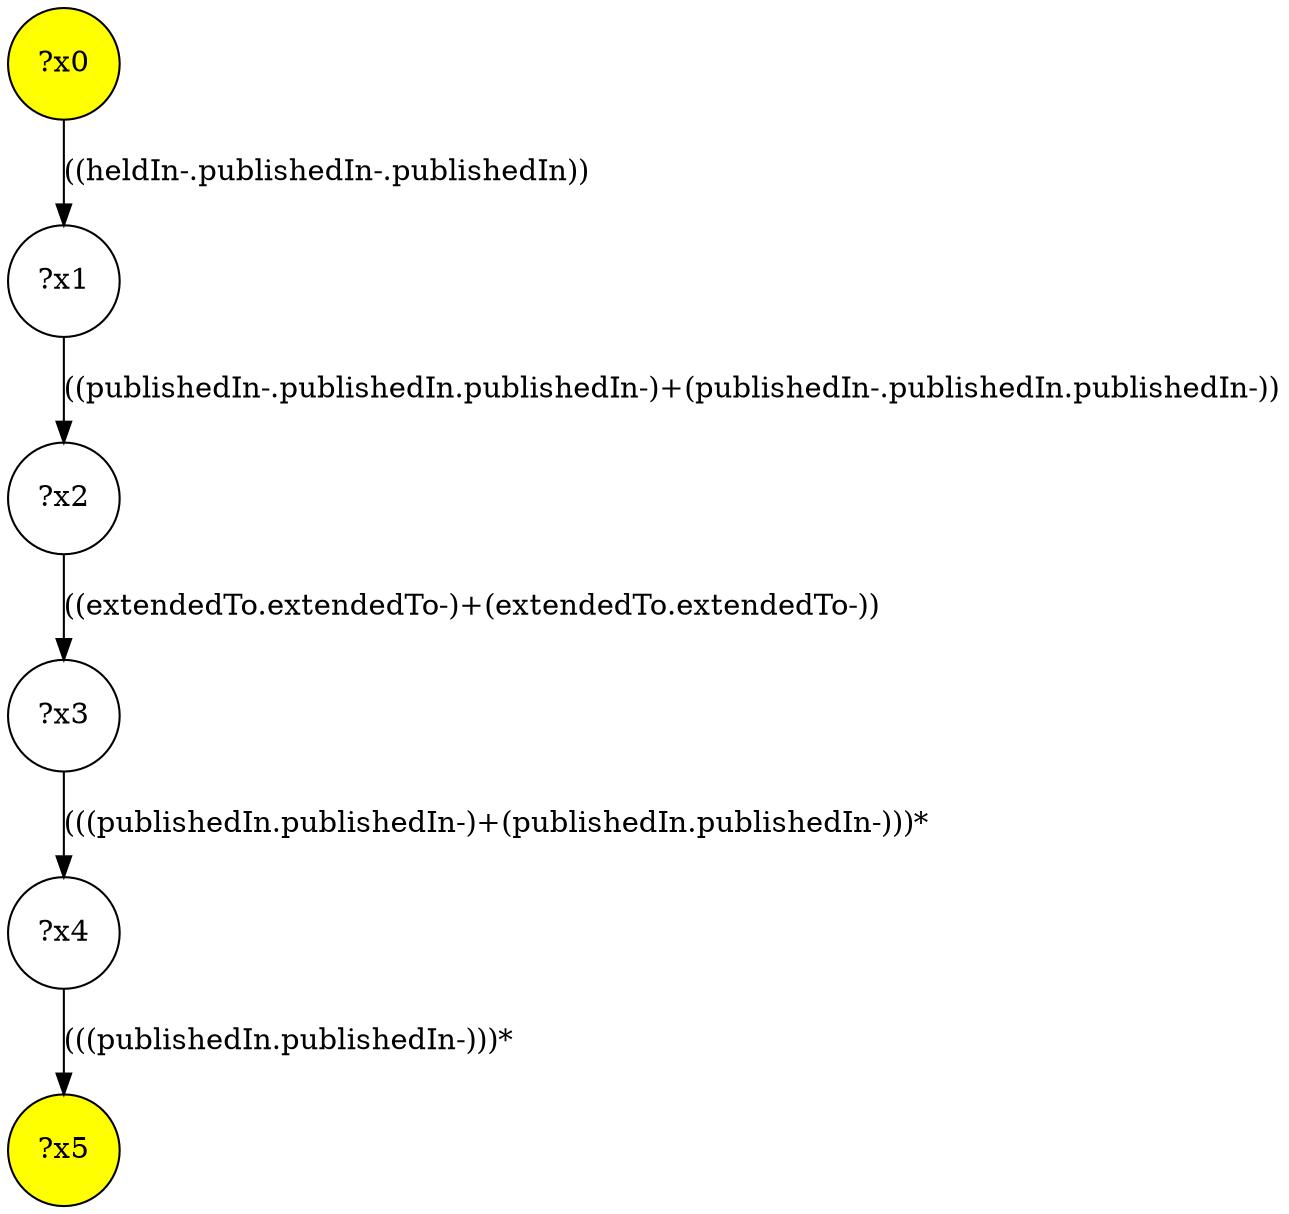 digraph g {
	x0 [fillcolor="yellow", style="filled," shape=circle, label="?x0"];
	x5 [fillcolor="yellow", style="filled," shape=circle, label="?x5"];
	x1 [shape=circle, label="?x1"];
	x0 -> x1 [label="((heldIn-.publishedIn-.publishedIn))"];
	x2 [shape=circle, label="?x2"];
	x1 -> x2 [label="((publishedIn-.publishedIn.publishedIn-)+(publishedIn-.publishedIn.publishedIn-))"];
	x3 [shape=circle, label="?x3"];
	x2 -> x3 [label="((extendedTo.extendedTo-)+(extendedTo.extendedTo-))"];
	x4 [shape=circle, label="?x4"];
	x3 -> x4 [label="(((publishedIn.publishedIn-)+(publishedIn.publishedIn-)))*"];
	x4 -> x5 [label="(((publishedIn.publishedIn-)))*"];
}
